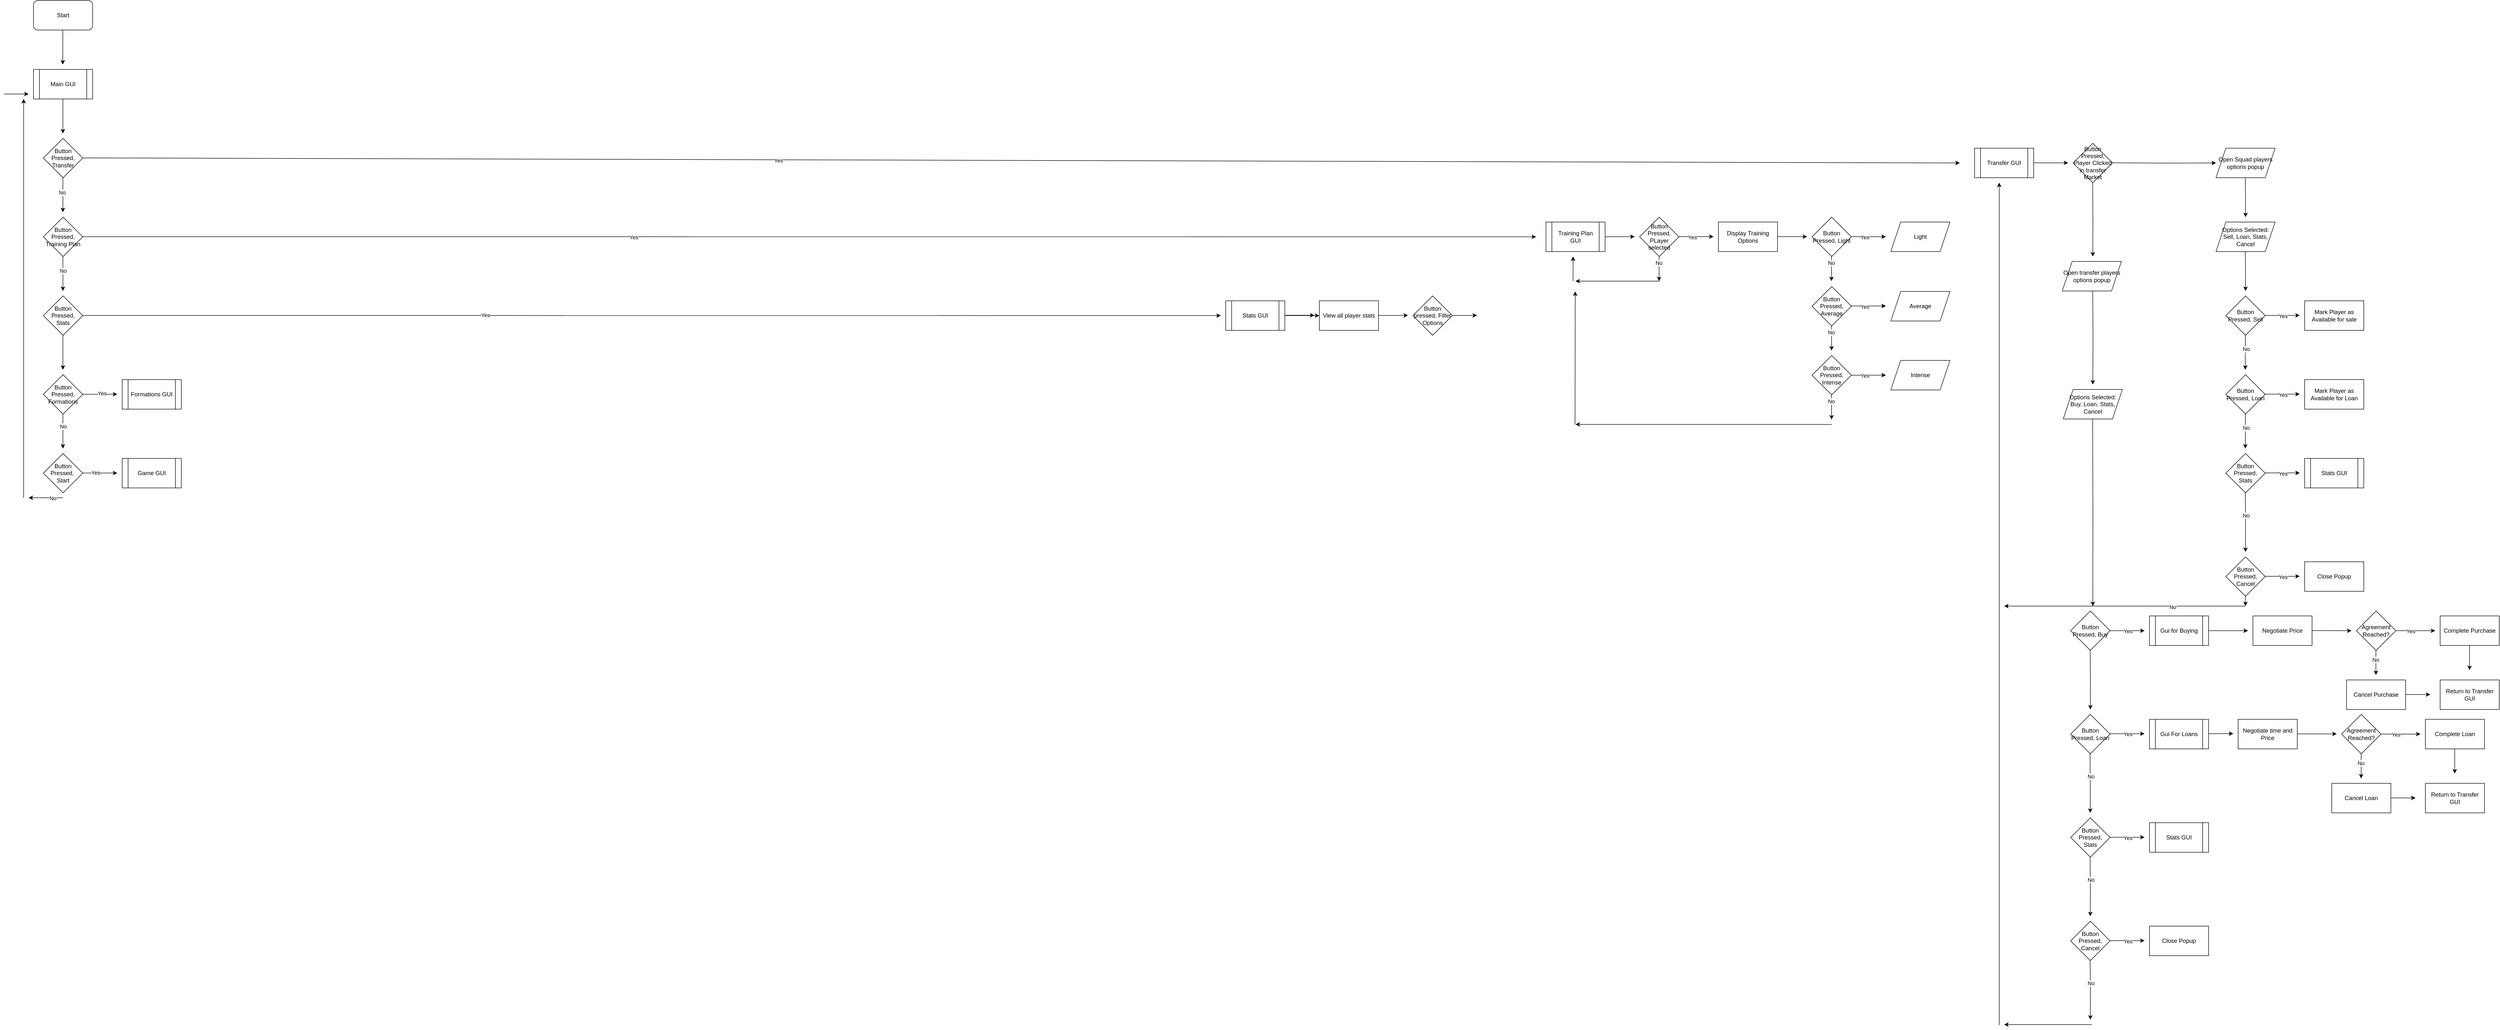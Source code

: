 <mxfile version="24.4.0" type="github">
  <diagram id="C5RBs43oDa-KdzZeNtuy" name="Page-1">
    <mxGraphModel dx="1735" dy="1102" grid="1" gridSize="10" guides="1" tooltips="1" connect="1" arrows="1" fold="1" page="1" pageScale="1" pageWidth="827" pageHeight="1169" math="0" shadow="0">
      <root>
        <object label="" Turn_Based_Strategy_Game="" id="WIyWlLk6GJQsqaUBKTNV-0">
          <mxCell />
        </object>
        <mxCell id="WIyWlLk6GJQsqaUBKTNV-1" parent="WIyWlLk6GJQsqaUBKTNV-0" />
        <mxCell id="M1Zz8qO_mx4tUwOKUklM-0" value="Start" style="rounded=1;whiteSpace=wrap;html=1;" vertex="1" parent="WIyWlLk6GJQsqaUBKTNV-1">
          <mxGeometry x="330" y="80" width="120" height="60" as="geometry" />
        </mxCell>
        <mxCell id="M1Zz8qO_mx4tUwOKUklM-2" value="" style="endArrow=classic;html=1;rounded=0;" edge="1" parent="WIyWlLk6GJQsqaUBKTNV-1">
          <mxGeometry width="50" height="50" relative="1" as="geometry">
            <mxPoint x="389.5" y="140" as="sourcePoint" />
            <mxPoint x="389.5" y="210" as="targetPoint" />
          </mxGeometry>
        </mxCell>
        <mxCell id="M1Zz8qO_mx4tUwOKUklM-3" value="Main GUI" style="shape=process;whiteSpace=wrap;html=1;backgroundOutline=1;" vertex="1" parent="WIyWlLk6GJQsqaUBKTNV-1">
          <mxGeometry x="330" y="220" width="120" height="60" as="geometry" />
        </mxCell>
        <mxCell id="M1Zz8qO_mx4tUwOKUklM-4" value="Button Pressed, Transfer" style="rhombus;whiteSpace=wrap;html=1;" vertex="1" parent="WIyWlLk6GJQsqaUBKTNV-1">
          <mxGeometry x="350" y="360" width="80" height="80" as="geometry" />
        </mxCell>
        <mxCell id="M1Zz8qO_mx4tUwOKUklM-5" value="" style="endArrow=classic;html=1;rounded=0;" edge="1" parent="WIyWlLk6GJQsqaUBKTNV-1">
          <mxGeometry width="50" height="50" relative="1" as="geometry">
            <mxPoint x="389.7" y="280" as="sourcePoint" />
            <mxPoint x="389.7" y="350" as="targetPoint" />
          </mxGeometry>
        </mxCell>
        <mxCell id="M1Zz8qO_mx4tUwOKUklM-6" value="" style="endArrow=classic;html=1;rounded=0;" edge="1" parent="WIyWlLk6GJQsqaUBKTNV-1">
          <mxGeometry width="50" height="50" relative="1" as="geometry">
            <mxPoint x="430" y="399.7" as="sourcePoint" />
            <mxPoint x="4240" y="410" as="targetPoint" />
          </mxGeometry>
        </mxCell>
        <mxCell id="M1Zz8qO_mx4tUwOKUklM-7" value="Yes" style="edgeLabel;html=1;align=center;verticalAlign=middle;resizable=0;points=[];" vertex="1" connectable="0" parent="M1Zz8qO_mx4tUwOKUklM-6">
          <mxGeometry x="-0.259" y="-1" relative="1" as="geometry">
            <mxPoint as="offset" />
          </mxGeometry>
        </mxCell>
        <mxCell id="M1Zz8qO_mx4tUwOKUklM-8" value="Transfer GUI" style="shape=process;whiteSpace=wrap;html=1;backgroundOutline=1;" vertex="1" parent="WIyWlLk6GJQsqaUBKTNV-1">
          <mxGeometry x="4270" y="380" width="120" height="60" as="geometry" />
        </mxCell>
        <mxCell id="M1Zz8qO_mx4tUwOKUklM-9" value="" style="edgeStyle=orthogonalEdgeStyle;rounded=0;orthogonalLoop=1;jettySize=auto;html=1;" edge="1" parent="WIyWlLk6GJQsqaUBKTNV-1">
          <mxGeometry relative="1" as="geometry">
            <mxPoint x="389.7" y="440" as="sourcePoint" />
            <mxPoint x="389.7" y="510" as="targetPoint" />
          </mxGeometry>
        </mxCell>
        <mxCell id="M1Zz8qO_mx4tUwOKUklM-10" value="No" style="edgeLabel;html=1;align=center;verticalAlign=middle;resizable=0;points=[];" vertex="1" connectable="0" parent="M1Zz8qO_mx4tUwOKUklM-9">
          <mxGeometry x="-0.161" y="-2" relative="1" as="geometry">
            <mxPoint as="offset" />
          </mxGeometry>
        </mxCell>
        <mxCell id="M1Zz8qO_mx4tUwOKUklM-11" value="Button Pressed, Training Plan" style="rhombus;whiteSpace=wrap;html=1;" vertex="1" parent="WIyWlLk6GJQsqaUBKTNV-1">
          <mxGeometry x="350" y="520" width="80" height="80" as="geometry" />
        </mxCell>
        <mxCell id="M1Zz8qO_mx4tUwOKUklM-12" value="" style="endArrow=classic;html=1;rounded=0;" edge="1" parent="WIyWlLk6GJQsqaUBKTNV-1">
          <mxGeometry width="50" height="50" relative="1" as="geometry">
            <mxPoint x="430.0" y="559.7" as="sourcePoint" />
            <mxPoint x="3380" y="560" as="targetPoint" />
          </mxGeometry>
        </mxCell>
        <mxCell id="M1Zz8qO_mx4tUwOKUklM-14" value="Yes" style="edgeLabel;html=1;align=center;verticalAlign=middle;resizable=0;points=[];" vertex="1" connectable="0" parent="M1Zz8qO_mx4tUwOKUklM-12">
          <mxGeometry x="-0.242" y="-1" relative="1" as="geometry">
            <mxPoint as="offset" />
          </mxGeometry>
        </mxCell>
        <mxCell id="M1Zz8qO_mx4tUwOKUklM-13" value="Training Plan GUI" style="shape=process;whiteSpace=wrap;html=1;backgroundOutline=1;" vertex="1" parent="WIyWlLk6GJQsqaUBKTNV-1">
          <mxGeometry x="3400" y="530" width="120" height="60" as="geometry" />
        </mxCell>
        <mxCell id="M1Zz8qO_mx4tUwOKUklM-15" value="" style="edgeStyle=orthogonalEdgeStyle;rounded=0;orthogonalLoop=1;jettySize=auto;html=1;" edge="1" parent="WIyWlLk6GJQsqaUBKTNV-1">
          <mxGeometry relative="1" as="geometry">
            <mxPoint x="389.7" y="600" as="sourcePoint" />
            <mxPoint x="389.7" y="670" as="targetPoint" />
          </mxGeometry>
        </mxCell>
        <mxCell id="M1Zz8qO_mx4tUwOKUklM-16" value="No" style="edgeLabel;html=1;align=center;verticalAlign=middle;resizable=0;points=[];" vertex="1" connectable="0" parent="M1Zz8qO_mx4tUwOKUklM-15">
          <mxGeometry x="-0.178" relative="1" as="geometry">
            <mxPoint as="offset" />
          </mxGeometry>
        </mxCell>
        <mxCell id="M1Zz8qO_mx4tUwOKUklM-17" value="Button Pressed, Stats" style="rhombus;whiteSpace=wrap;html=1;" vertex="1" parent="WIyWlLk6GJQsqaUBKTNV-1">
          <mxGeometry x="350" y="680" width="80" height="80" as="geometry" />
        </mxCell>
        <mxCell id="M1Zz8qO_mx4tUwOKUklM-18" value="" style="endArrow=classic;html=1;rounded=0;" edge="1" parent="WIyWlLk6GJQsqaUBKTNV-1">
          <mxGeometry width="50" height="50" relative="1" as="geometry">
            <mxPoint x="430.0" y="719.7" as="sourcePoint" />
            <mxPoint x="2740" y="720" as="targetPoint" />
          </mxGeometry>
        </mxCell>
        <mxCell id="M1Zz8qO_mx4tUwOKUklM-19" value="Yes" style="edgeLabel;html=1;align=center;verticalAlign=middle;resizable=0;points=[];" vertex="1" connectable="0" parent="M1Zz8qO_mx4tUwOKUklM-18">
          <mxGeometry x="-0.293" y="1" relative="1" as="geometry">
            <mxPoint as="offset" />
          </mxGeometry>
        </mxCell>
        <mxCell id="M1Zz8qO_mx4tUwOKUklM-185" value="" style="edgeStyle=orthogonalEdgeStyle;rounded=0;orthogonalLoop=1;jettySize=auto;html=1;" edge="1" parent="WIyWlLk6GJQsqaUBKTNV-1" source="M1Zz8qO_mx4tUwOKUklM-20" target="M1Zz8qO_mx4tUwOKUklM-183">
          <mxGeometry relative="1" as="geometry" />
        </mxCell>
        <mxCell id="M1Zz8qO_mx4tUwOKUklM-20" value="Stats GUI" style="shape=process;whiteSpace=wrap;html=1;backgroundOutline=1;" vertex="1" parent="WIyWlLk6GJQsqaUBKTNV-1">
          <mxGeometry x="2750" y="690" width="120" height="60" as="geometry" />
        </mxCell>
        <mxCell id="M1Zz8qO_mx4tUwOKUklM-21" value="" style="edgeStyle=orthogonalEdgeStyle;rounded=0;orthogonalLoop=1;jettySize=auto;html=1;" edge="1" parent="WIyWlLk6GJQsqaUBKTNV-1">
          <mxGeometry relative="1" as="geometry">
            <mxPoint x="389.7" y="760" as="sourcePoint" />
            <mxPoint x="389.7" y="830" as="targetPoint" />
          </mxGeometry>
        </mxCell>
        <mxCell id="M1Zz8qO_mx4tUwOKUklM-22" value="Button Pressed, Formations" style="rhombus;whiteSpace=wrap;html=1;" vertex="1" parent="WIyWlLk6GJQsqaUBKTNV-1">
          <mxGeometry x="350" y="840" width="80" height="80" as="geometry" />
        </mxCell>
        <mxCell id="M1Zz8qO_mx4tUwOKUklM-23" value="" style="endArrow=classic;html=1;rounded=0;" edge="1" parent="WIyWlLk6GJQsqaUBKTNV-1">
          <mxGeometry width="50" height="50" relative="1" as="geometry">
            <mxPoint x="430.0" y="879.7" as="sourcePoint" />
            <mxPoint x="500.0" y="879.7" as="targetPoint" />
          </mxGeometry>
        </mxCell>
        <mxCell id="M1Zz8qO_mx4tUwOKUklM-24" value="Yes" style="edgeLabel;html=1;align=center;verticalAlign=middle;resizable=0;points=[];" vertex="1" connectable="0" parent="M1Zz8qO_mx4tUwOKUklM-23">
          <mxGeometry x="0.105" y="2" relative="1" as="geometry">
            <mxPoint as="offset" />
          </mxGeometry>
        </mxCell>
        <mxCell id="M1Zz8qO_mx4tUwOKUklM-25" value="Formations GUI" style="shape=process;whiteSpace=wrap;html=1;backgroundOutline=1;" vertex="1" parent="WIyWlLk6GJQsqaUBKTNV-1">
          <mxGeometry x="510" y="850" width="120" height="60" as="geometry" />
        </mxCell>
        <mxCell id="M1Zz8qO_mx4tUwOKUklM-26" value="" style="edgeStyle=orthogonalEdgeStyle;rounded=0;orthogonalLoop=1;jettySize=auto;html=1;" edge="1" parent="WIyWlLk6GJQsqaUBKTNV-1">
          <mxGeometry relative="1" as="geometry">
            <mxPoint x="389.7" y="920" as="sourcePoint" />
            <mxPoint x="389.7" y="990" as="targetPoint" />
          </mxGeometry>
        </mxCell>
        <mxCell id="M1Zz8qO_mx4tUwOKUklM-27" value="No" style="edgeLabel;html=1;align=center;verticalAlign=middle;resizable=0;points=[];" vertex="1" connectable="0" parent="M1Zz8qO_mx4tUwOKUklM-26">
          <mxGeometry x="-0.3" relative="1" as="geometry">
            <mxPoint as="offset" />
          </mxGeometry>
        </mxCell>
        <mxCell id="M1Zz8qO_mx4tUwOKUklM-28" value="Button Pressed,&amp;nbsp;&lt;div&gt;Start&lt;/div&gt;" style="rhombus;whiteSpace=wrap;html=1;" vertex="1" parent="WIyWlLk6GJQsqaUBKTNV-1">
          <mxGeometry x="350" y="1000" width="80" height="80" as="geometry" />
        </mxCell>
        <mxCell id="M1Zz8qO_mx4tUwOKUklM-29" value="" style="endArrow=classic;html=1;rounded=0;" edge="1" parent="WIyWlLk6GJQsqaUBKTNV-1">
          <mxGeometry width="50" height="50" relative="1" as="geometry">
            <mxPoint x="430.0" y="1039.69" as="sourcePoint" />
            <mxPoint x="500.0" y="1039.69" as="targetPoint" />
          </mxGeometry>
        </mxCell>
        <mxCell id="M1Zz8qO_mx4tUwOKUklM-30" value="Yes" style="edgeLabel;html=1;align=center;verticalAlign=middle;resizable=0;points=[];" vertex="1" connectable="0" parent="M1Zz8qO_mx4tUwOKUklM-29">
          <mxGeometry x="-0.261" y="1" relative="1" as="geometry">
            <mxPoint as="offset" />
          </mxGeometry>
        </mxCell>
        <mxCell id="M1Zz8qO_mx4tUwOKUklM-31" value="Game GUI" style="shape=process;whiteSpace=wrap;html=1;backgroundOutline=1;" vertex="1" parent="WIyWlLk6GJQsqaUBKTNV-1">
          <mxGeometry x="510" y="1010" width="120" height="60" as="geometry" />
        </mxCell>
        <mxCell id="M1Zz8qO_mx4tUwOKUklM-33" value="" style="endArrow=classic;html=1;rounded=0;" edge="1" parent="WIyWlLk6GJQsqaUBKTNV-1">
          <mxGeometry width="50" height="50" relative="1" as="geometry">
            <mxPoint x="4390" y="409.69" as="sourcePoint" />
            <mxPoint x="4460" y="409.69" as="targetPoint" />
          </mxGeometry>
        </mxCell>
        <mxCell id="M1Zz8qO_mx4tUwOKUklM-35" value="Button Pressed, Player Clicked in transfer Market" style="rhombus;whiteSpace=wrap;html=1;" vertex="1" parent="WIyWlLk6GJQsqaUBKTNV-1">
          <mxGeometry x="4470" y="370" width="80" height="80" as="geometry" />
        </mxCell>
        <mxCell id="M1Zz8qO_mx4tUwOKUklM-36" value="" style="edgeStyle=orthogonalEdgeStyle;rounded=0;orthogonalLoop=1;jettySize=auto;html=1;" edge="1" parent="WIyWlLk6GJQsqaUBKTNV-1">
          <mxGeometry relative="1" as="geometry">
            <mxPoint x="4509.71" y="450" as="sourcePoint" />
            <mxPoint x="4510" y="600" as="targetPoint" />
          </mxGeometry>
        </mxCell>
        <mxCell id="M1Zz8qO_mx4tUwOKUklM-43" value="Open transfer players options popup" style="shape=parallelogram;perimeter=parallelogramPerimeter;whiteSpace=wrap;html=1;fixedSize=1;" vertex="1" parent="WIyWlLk6GJQsqaUBKTNV-1">
          <mxGeometry x="4448" y="610" width="120" height="60" as="geometry" />
        </mxCell>
        <mxCell id="M1Zz8qO_mx4tUwOKUklM-44" value="" style="edgeStyle=orthogonalEdgeStyle;rounded=0;orthogonalLoop=1;jettySize=auto;html=1;" edge="1" parent="WIyWlLk6GJQsqaUBKTNV-1">
          <mxGeometry relative="1" as="geometry">
            <mxPoint x="4550" y="409.68" as="sourcePoint" />
            <mxPoint x="4760" y="410" as="targetPoint" />
          </mxGeometry>
        </mxCell>
        <mxCell id="M1Zz8qO_mx4tUwOKUklM-49" value="" style="edgeStyle=orthogonalEdgeStyle;rounded=0;orthogonalLoop=1;jettySize=auto;html=1;" edge="1" parent="WIyWlLk6GJQsqaUBKTNV-1">
          <mxGeometry relative="1" as="geometry">
            <mxPoint x="4509.86" y="670" as="sourcePoint" />
            <mxPoint x="4510" y="860" as="targetPoint" />
          </mxGeometry>
        </mxCell>
        <mxCell id="M1Zz8qO_mx4tUwOKUklM-51" value="Options Selected: Buy, Loan, Stats, Cancel" style="shape=parallelogram;perimeter=parallelogramPerimeter;whiteSpace=wrap;html=1;fixedSize=1;" vertex="1" parent="WIyWlLk6GJQsqaUBKTNV-1">
          <mxGeometry x="4450" y="870" width="120" height="60" as="geometry" />
        </mxCell>
        <mxCell id="M1Zz8qO_mx4tUwOKUklM-52" value="Button Pressed, Buy" style="rhombus;whiteSpace=wrap;html=1;" vertex="1" parent="WIyWlLk6GJQsqaUBKTNV-1">
          <mxGeometry x="4465" y="1320" width="80" height="80" as="geometry" />
        </mxCell>
        <mxCell id="M1Zz8qO_mx4tUwOKUklM-53" value="" style="edgeStyle=orthogonalEdgeStyle;rounded=0;orthogonalLoop=1;jettySize=auto;html=1;" edge="1" parent="WIyWlLk6GJQsqaUBKTNV-1">
          <mxGeometry relative="1" as="geometry">
            <mxPoint x="4509.68" y="930" as="sourcePoint" />
            <mxPoint x="4510" y="1310" as="targetPoint" />
          </mxGeometry>
        </mxCell>
        <mxCell id="M1Zz8qO_mx4tUwOKUklM-55" value="" style="endArrow=classic;html=1;rounded=0;" edge="1" parent="WIyWlLk6GJQsqaUBKTNV-1">
          <mxGeometry relative="1" as="geometry">
            <mxPoint x="4545" y="1360" as="sourcePoint" />
            <mxPoint x="4615" y="1360" as="targetPoint" />
          </mxGeometry>
        </mxCell>
        <mxCell id="M1Zz8qO_mx4tUwOKUklM-57" value="Yes" style="edgeLabel;html=1;align=center;verticalAlign=middle;resizable=0;points=[];" vertex="1" connectable="0" parent="M1Zz8qO_mx4tUwOKUklM-55">
          <mxGeometry x="0.033" y="-1" relative="1" as="geometry">
            <mxPoint as="offset" />
          </mxGeometry>
        </mxCell>
        <mxCell id="M1Zz8qO_mx4tUwOKUklM-58" value="Gui for Buying" style="shape=process;whiteSpace=wrap;html=1;backgroundOutline=1;" vertex="1" parent="WIyWlLk6GJQsqaUBKTNV-1">
          <mxGeometry x="4625" y="1330" width="120" height="60" as="geometry" />
        </mxCell>
        <mxCell id="M1Zz8qO_mx4tUwOKUklM-59" value="" style="endArrow=classic;html=1;rounded=0;" edge="1" parent="WIyWlLk6GJQsqaUBKTNV-1">
          <mxGeometry width="50" height="50" relative="1" as="geometry">
            <mxPoint x="4745" y="1360" as="sourcePoint" />
            <mxPoint x="4825" y="1360" as="targetPoint" />
          </mxGeometry>
        </mxCell>
        <mxCell id="M1Zz8qO_mx4tUwOKUklM-62" value="" style="endArrow=classic;html=1;rounded=0;" edge="1" parent="WIyWlLk6GJQsqaUBKTNV-1">
          <mxGeometry width="50" height="50" relative="1" as="geometry">
            <mxPoint x="4945" y="1359.64" as="sourcePoint" />
            <mxPoint x="5035" y="1360" as="targetPoint" />
          </mxGeometry>
        </mxCell>
        <mxCell id="M1Zz8qO_mx4tUwOKUklM-63" value="Agreement Reached?" style="rhombus;whiteSpace=wrap;html=1;" vertex="1" parent="WIyWlLk6GJQsqaUBKTNV-1">
          <mxGeometry x="5045" y="1320" width="80" height="80" as="geometry" />
        </mxCell>
        <mxCell id="M1Zz8qO_mx4tUwOKUklM-65" value="" style="endArrow=classic;html=1;rounded=0;" edge="1" parent="WIyWlLk6GJQsqaUBKTNV-1">
          <mxGeometry width="50" height="50" relative="1" as="geometry">
            <mxPoint x="5125" y="1360" as="sourcePoint" />
            <mxPoint x="5205" y="1360" as="targetPoint" />
          </mxGeometry>
        </mxCell>
        <mxCell id="M1Zz8qO_mx4tUwOKUklM-68" value="Yes" style="edgeLabel;html=1;align=center;verticalAlign=middle;resizable=0;points=[];" vertex="1" connectable="0" parent="M1Zz8qO_mx4tUwOKUklM-65">
          <mxGeometry x="-0.257" y="-1" relative="1" as="geometry">
            <mxPoint as="offset" />
          </mxGeometry>
        </mxCell>
        <mxCell id="M1Zz8qO_mx4tUwOKUklM-69" value="" style="endArrow=classic;html=1;rounded=0;" edge="1" parent="WIyWlLk6GJQsqaUBKTNV-1">
          <mxGeometry width="50" height="50" relative="1" as="geometry">
            <mxPoint x="5084.64" y="1400" as="sourcePoint" />
            <mxPoint x="5084.64" y="1450" as="targetPoint" />
          </mxGeometry>
        </mxCell>
        <mxCell id="M1Zz8qO_mx4tUwOKUklM-70" value="No" style="edgeLabel;html=1;align=center;verticalAlign=middle;resizable=0;points=[];" vertex="1" connectable="0" parent="M1Zz8qO_mx4tUwOKUklM-69">
          <mxGeometry x="-0.234" y="-1" relative="1" as="geometry">
            <mxPoint as="offset" />
          </mxGeometry>
        </mxCell>
        <mxCell id="M1Zz8qO_mx4tUwOKUklM-71" value="Complete Purchase" style="rounded=0;whiteSpace=wrap;html=1;" vertex="1" parent="WIyWlLk6GJQsqaUBKTNV-1">
          <mxGeometry x="5215" y="1330" width="120" height="60" as="geometry" />
        </mxCell>
        <mxCell id="M1Zz8qO_mx4tUwOKUklM-72" value="Cancel Purchase" style="rounded=0;whiteSpace=wrap;html=1;" vertex="1" parent="WIyWlLk6GJQsqaUBKTNV-1">
          <mxGeometry x="5025" y="1460" width="120" height="60" as="geometry" />
        </mxCell>
        <mxCell id="M1Zz8qO_mx4tUwOKUklM-73" value="Return to Transfer GUI" style="rounded=0;whiteSpace=wrap;html=1;" vertex="1" parent="WIyWlLk6GJQsqaUBKTNV-1">
          <mxGeometry x="5215" y="1460" width="120" height="60" as="geometry" />
        </mxCell>
        <mxCell id="M1Zz8qO_mx4tUwOKUklM-74" value="" style="endArrow=classic;html=1;rounded=0;entryX=0.75;entryY=1;entryDx=0;entryDy=0;" edge="1" parent="WIyWlLk6GJQsqaUBKTNV-1">
          <mxGeometry width="50" height="50" relative="1" as="geometry">
            <mxPoint x="5145" y="1489.64" as="sourcePoint" />
            <mxPoint x="5195" y="1489.64" as="targetPoint" />
          </mxGeometry>
        </mxCell>
        <mxCell id="M1Zz8qO_mx4tUwOKUklM-75" value="" style="endArrow=classic;html=1;rounded=0;" edge="1" parent="WIyWlLk6GJQsqaUBKTNV-1">
          <mxGeometry width="50" height="50" relative="1" as="geometry">
            <mxPoint x="5274.64" y="1390" as="sourcePoint" />
            <mxPoint x="5274.64" y="1440" as="targetPoint" />
          </mxGeometry>
        </mxCell>
        <mxCell id="M1Zz8qO_mx4tUwOKUklM-76" value="Button Pressed, Loan" style="rhombus;whiteSpace=wrap;html=1;" vertex="1" parent="WIyWlLk6GJQsqaUBKTNV-1">
          <mxGeometry x="4465" y="1530" width="80" height="80" as="geometry" />
        </mxCell>
        <mxCell id="M1Zz8qO_mx4tUwOKUklM-77" value="" style="edgeStyle=orthogonalEdgeStyle;rounded=0;orthogonalLoop=1;jettySize=auto;html=1;" edge="1" parent="WIyWlLk6GJQsqaUBKTNV-1">
          <mxGeometry relative="1" as="geometry">
            <mxPoint x="4504.6" y="1400" as="sourcePoint" />
            <mxPoint x="4505" y="1520" as="targetPoint" />
          </mxGeometry>
        </mxCell>
        <mxCell id="M1Zz8qO_mx4tUwOKUklM-78" value="" style="endArrow=classic;html=1;rounded=0;" edge="1" parent="WIyWlLk6GJQsqaUBKTNV-1">
          <mxGeometry relative="1" as="geometry">
            <mxPoint x="4545" y="1569.2" as="sourcePoint" />
            <mxPoint x="4615" y="1569.2" as="targetPoint" />
          </mxGeometry>
        </mxCell>
        <mxCell id="M1Zz8qO_mx4tUwOKUklM-79" value="Yes" style="edgeLabel;html=1;align=center;verticalAlign=middle;resizable=0;points=[];" vertex="1" connectable="0" parent="M1Zz8qO_mx4tUwOKUklM-78">
          <mxGeometry x="0.033" y="-1" relative="1" as="geometry">
            <mxPoint as="offset" />
          </mxGeometry>
        </mxCell>
        <mxCell id="M1Zz8qO_mx4tUwOKUklM-80" value="Gui For Loans" style="shape=process;whiteSpace=wrap;html=1;backgroundOutline=1;" vertex="1" parent="WIyWlLk6GJQsqaUBKTNV-1">
          <mxGeometry x="4625" y="1540" width="120" height="60" as="geometry" />
        </mxCell>
        <mxCell id="M1Zz8qO_mx4tUwOKUklM-81" value="Negotiate Price" style="rounded=0;whiteSpace=wrap;html=1;" vertex="1" parent="WIyWlLk6GJQsqaUBKTNV-1">
          <mxGeometry x="4835" y="1330" width="120" height="60" as="geometry" />
        </mxCell>
        <mxCell id="M1Zz8qO_mx4tUwOKUklM-82" value="" style="endArrow=classic;html=1;rounded=0;" edge="1" parent="WIyWlLk6GJQsqaUBKTNV-1">
          <mxGeometry width="50" height="50" relative="1" as="geometry">
            <mxPoint x="4745" y="1569.2" as="sourcePoint" />
            <mxPoint x="4795" y="1569" as="targetPoint" />
          </mxGeometry>
        </mxCell>
        <mxCell id="M1Zz8qO_mx4tUwOKUklM-83" value="Negotiate time and Price" style="rounded=0;whiteSpace=wrap;html=1;" vertex="1" parent="WIyWlLk6GJQsqaUBKTNV-1">
          <mxGeometry x="4805" y="1540" width="120" height="60" as="geometry" />
        </mxCell>
        <mxCell id="M1Zz8qO_mx4tUwOKUklM-84" value="" style="endArrow=classic;html=1;rounded=0;" edge="1" parent="WIyWlLk6GJQsqaUBKTNV-1">
          <mxGeometry width="50" height="50" relative="1" as="geometry">
            <mxPoint x="4925" y="1569.57" as="sourcePoint" />
            <mxPoint x="5005" y="1569.57" as="targetPoint" />
          </mxGeometry>
        </mxCell>
        <mxCell id="M1Zz8qO_mx4tUwOKUklM-85" value="Agreement Reached?" style="rhombus;whiteSpace=wrap;html=1;" vertex="1" parent="WIyWlLk6GJQsqaUBKTNV-1">
          <mxGeometry x="5015" y="1530" width="80" height="80" as="geometry" />
        </mxCell>
        <mxCell id="M1Zz8qO_mx4tUwOKUklM-86" value="" style="endArrow=classic;html=1;rounded=0;" edge="1" parent="WIyWlLk6GJQsqaUBKTNV-1">
          <mxGeometry width="50" height="50" relative="1" as="geometry">
            <mxPoint x="5095" y="1570" as="sourcePoint" />
            <mxPoint x="5175" y="1570" as="targetPoint" />
          </mxGeometry>
        </mxCell>
        <mxCell id="M1Zz8qO_mx4tUwOKUklM-87" value="Yes" style="edgeLabel;html=1;align=center;verticalAlign=middle;resizable=0;points=[];" vertex="1" connectable="0" parent="M1Zz8qO_mx4tUwOKUklM-86">
          <mxGeometry x="-0.257" y="-1" relative="1" as="geometry">
            <mxPoint as="offset" />
          </mxGeometry>
        </mxCell>
        <mxCell id="M1Zz8qO_mx4tUwOKUklM-88" value="" style="endArrow=classic;html=1;rounded=0;" edge="1" parent="WIyWlLk6GJQsqaUBKTNV-1">
          <mxGeometry width="50" height="50" relative="1" as="geometry">
            <mxPoint x="5054.64" y="1610" as="sourcePoint" />
            <mxPoint x="5054.64" y="1660" as="targetPoint" />
          </mxGeometry>
        </mxCell>
        <mxCell id="M1Zz8qO_mx4tUwOKUklM-89" value="No" style="edgeLabel;html=1;align=center;verticalAlign=middle;resizable=0;points=[];" vertex="1" connectable="0" parent="M1Zz8qO_mx4tUwOKUklM-88">
          <mxGeometry x="-0.234" y="-1" relative="1" as="geometry">
            <mxPoint as="offset" />
          </mxGeometry>
        </mxCell>
        <mxCell id="M1Zz8qO_mx4tUwOKUklM-90" value="Complete Loan" style="rounded=0;whiteSpace=wrap;html=1;" vertex="1" parent="WIyWlLk6GJQsqaUBKTNV-1">
          <mxGeometry x="5185" y="1540" width="120" height="60" as="geometry" />
        </mxCell>
        <mxCell id="M1Zz8qO_mx4tUwOKUklM-91" value="Cancel Loan" style="rounded=0;whiteSpace=wrap;html=1;" vertex="1" parent="WIyWlLk6GJQsqaUBKTNV-1">
          <mxGeometry x="4995" y="1670" width="120" height="60" as="geometry" />
        </mxCell>
        <mxCell id="M1Zz8qO_mx4tUwOKUklM-92" value="Return to Transfer GUI" style="rounded=0;whiteSpace=wrap;html=1;" vertex="1" parent="WIyWlLk6GJQsqaUBKTNV-1">
          <mxGeometry x="5185" y="1670" width="120" height="60" as="geometry" />
        </mxCell>
        <mxCell id="M1Zz8qO_mx4tUwOKUklM-93" value="" style="endArrow=classic;html=1;rounded=0;entryX=0.75;entryY=1;entryDx=0;entryDy=0;" edge="1" parent="WIyWlLk6GJQsqaUBKTNV-1">
          <mxGeometry width="50" height="50" relative="1" as="geometry">
            <mxPoint x="5115" y="1699.64" as="sourcePoint" />
            <mxPoint x="5165" y="1699.64" as="targetPoint" />
          </mxGeometry>
        </mxCell>
        <mxCell id="M1Zz8qO_mx4tUwOKUklM-94" value="" style="endArrow=classic;html=1;rounded=0;" edge="1" parent="WIyWlLk6GJQsqaUBKTNV-1">
          <mxGeometry width="50" height="50" relative="1" as="geometry">
            <mxPoint x="5244.64" y="1600" as="sourcePoint" />
            <mxPoint x="5244.64" y="1650" as="targetPoint" />
          </mxGeometry>
        </mxCell>
        <mxCell id="M1Zz8qO_mx4tUwOKUklM-95" value="" style="edgeStyle=orthogonalEdgeStyle;rounded=0;orthogonalLoop=1;jettySize=auto;html=1;" edge="1" parent="WIyWlLk6GJQsqaUBKTNV-1">
          <mxGeometry relative="1" as="geometry">
            <mxPoint x="4504.33" y="1610" as="sourcePoint" />
            <mxPoint x="4504.73" y="1730" as="targetPoint" />
          </mxGeometry>
        </mxCell>
        <mxCell id="M1Zz8qO_mx4tUwOKUklM-97" value="No" style="edgeLabel;html=1;align=center;verticalAlign=middle;resizable=0;points=[];" vertex="1" connectable="0" parent="M1Zz8qO_mx4tUwOKUklM-95">
          <mxGeometry x="-0.256" y="1" relative="1" as="geometry">
            <mxPoint y="1" as="offset" />
          </mxGeometry>
        </mxCell>
        <mxCell id="M1Zz8qO_mx4tUwOKUklM-96" value="Button Pressed, Stats" style="rhombus;whiteSpace=wrap;html=1;" vertex="1" parent="WIyWlLk6GJQsqaUBKTNV-1">
          <mxGeometry x="4465" y="1740" width="80" height="80" as="geometry" />
        </mxCell>
        <mxCell id="M1Zz8qO_mx4tUwOKUklM-98" value="" style="endArrow=classic;html=1;rounded=0;" edge="1" parent="WIyWlLk6GJQsqaUBKTNV-1">
          <mxGeometry width="50" height="50" relative="1" as="geometry">
            <mxPoint x="390" y="1090" as="sourcePoint" />
            <mxPoint x="320" y="1090" as="targetPoint" />
          </mxGeometry>
        </mxCell>
        <mxCell id="M1Zz8qO_mx4tUwOKUklM-99" value="No" style="edgeLabel;html=1;align=center;verticalAlign=middle;resizable=0;points=[];" vertex="1" connectable="0" parent="M1Zz8qO_mx4tUwOKUklM-98">
          <mxGeometry x="-0.404" y="1" relative="1" as="geometry">
            <mxPoint as="offset" />
          </mxGeometry>
        </mxCell>
        <mxCell id="M1Zz8qO_mx4tUwOKUklM-100" value="" style="endArrow=classic;html=1;rounded=0;" edge="1" parent="WIyWlLk6GJQsqaUBKTNV-1">
          <mxGeometry width="50" height="50" relative="1" as="geometry">
            <mxPoint x="310" y="1090" as="sourcePoint" />
            <mxPoint x="310" y="280" as="targetPoint" />
          </mxGeometry>
        </mxCell>
        <mxCell id="M1Zz8qO_mx4tUwOKUklM-101" value="" style="endArrow=classic;html=1;rounded=0;" edge="1" parent="WIyWlLk6GJQsqaUBKTNV-1">
          <mxGeometry width="50" height="50" relative="1" as="geometry">
            <mxPoint x="270" y="270" as="sourcePoint" />
            <mxPoint x="320" y="270" as="targetPoint" />
          </mxGeometry>
        </mxCell>
        <mxCell id="M1Zz8qO_mx4tUwOKUklM-102" value="" style="endArrow=classic;html=1;rounded=0;" edge="1" parent="WIyWlLk6GJQsqaUBKTNV-1">
          <mxGeometry relative="1" as="geometry">
            <mxPoint x="4545" y="1779.55" as="sourcePoint" />
            <mxPoint x="4615" y="1779.55" as="targetPoint" />
          </mxGeometry>
        </mxCell>
        <mxCell id="M1Zz8qO_mx4tUwOKUklM-103" value="Yes" style="edgeLabel;html=1;align=center;verticalAlign=middle;resizable=0;points=[];" vertex="1" connectable="0" parent="M1Zz8qO_mx4tUwOKUklM-102">
          <mxGeometry x="0.033" y="-1" relative="1" as="geometry">
            <mxPoint as="offset" />
          </mxGeometry>
        </mxCell>
        <mxCell id="M1Zz8qO_mx4tUwOKUklM-105" value="Stats GUI" style="shape=process;whiteSpace=wrap;html=1;backgroundOutline=1;" vertex="1" parent="WIyWlLk6GJQsqaUBKTNV-1">
          <mxGeometry x="4625" y="1750" width="120" height="60" as="geometry" />
        </mxCell>
        <mxCell id="M1Zz8qO_mx4tUwOKUklM-106" value="" style="edgeStyle=orthogonalEdgeStyle;rounded=0;orthogonalLoop=1;jettySize=auto;html=1;" edge="1" parent="WIyWlLk6GJQsqaUBKTNV-1">
          <mxGeometry relative="1" as="geometry">
            <mxPoint x="4504.5" y="1820" as="sourcePoint" />
            <mxPoint x="4504.9" y="1940" as="targetPoint" />
          </mxGeometry>
        </mxCell>
        <mxCell id="M1Zz8qO_mx4tUwOKUklM-107" value="No" style="edgeLabel;html=1;align=center;verticalAlign=middle;resizable=0;points=[];" vertex="1" connectable="0" parent="M1Zz8qO_mx4tUwOKUklM-106">
          <mxGeometry x="-0.256" y="1" relative="1" as="geometry">
            <mxPoint y="1" as="offset" />
          </mxGeometry>
        </mxCell>
        <mxCell id="M1Zz8qO_mx4tUwOKUklM-108" value="Button Pressed,&lt;div&gt;Cancel&lt;/div&gt;" style="rhombus;whiteSpace=wrap;html=1;" vertex="1" parent="WIyWlLk6GJQsqaUBKTNV-1">
          <mxGeometry x="4465" y="1950" width="80" height="80" as="geometry" />
        </mxCell>
        <mxCell id="M1Zz8qO_mx4tUwOKUklM-109" value="" style="endArrow=classic;html=1;rounded=0;" edge="1" parent="WIyWlLk6GJQsqaUBKTNV-1">
          <mxGeometry relative="1" as="geometry">
            <mxPoint x="4545" y="1989.5" as="sourcePoint" />
            <mxPoint x="4615" y="1989.5" as="targetPoint" />
          </mxGeometry>
        </mxCell>
        <mxCell id="M1Zz8qO_mx4tUwOKUklM-110" value="Yes" style="edgeLabel;html=1;align=center;verticalAlign=middle;resizable=0;points=[];" vertex="1" connectable="0" parent="M1Zz8qO_mx4tUwOKUklM-109">
          <mxGeometry x="0.033" y="-1" relative="1" as="geometry">
            <mxPoint as="offset" />
          </mxGeometry>
        </mxCell>
        <mxCell id="M1Zz8qO_mx4tUwOKUklM-111" value="Close Popup" style="rounded=0;whiteSpace=wrap;html=1;" vertex="1" parent="WIyWlLk6GJQsqaUBKTNV-1">
          <mxGeometry x="4625" y="1960" width="120" height="60" as="geometry" />
        </mxCell>
        <mxCell id="M1Zz8qO_mx4tUwOKUklM-116" value="Open Squad players options popup" style="shape=parallelogram;perimeter=parallelogramPerimeter;whiteSpace=wrap;html=1;fixedSize=1;" vertex="1" parent="WIyWlLk6GJQsqaUBKTNV-1">
          <mxGeometry x="4760" y="380" width="120" height="60" as="geometry" />
        </mxCell>
        <mxCell id="M1Zz8qO_mx4tUwOKUklM-117" value="" style="edgeStyle=orthogonalEdgeStyle;rounded=0;orthogonalLoop=1;jettySize=auto;html=1;" edge="1" parent="WIyWlLk6GJQsqaUBKTNV-1">
          <mxGeometry relative="1" as="geometry">
            <mxPoint x="4819.5" y="440" as="sourcePoint" />
            <mxPoint x="4820" y="520" as="targetPoint" />
          </mxGeometry>
        </mxCell>
        <mxCell id="M1Zz8qO_mx4tUwOKUklM-119" value="" style="edgeStyle=orthogonalEdgeStyle;rounded=0;orthogonalLoop=1;jettySize=auto;html=1;" edge="1" parent="WIyWlLk6GJQsqaUBKTNV-1">
          <mxGeometry relative="1" as="geometry">
            <mxPoint x="4819.5" y="590" as="sourcePoint" />
            <mxPoint x="4820" y="670" as="targetPoint" />
          </mxGeometry>
        </mxCell>
        <mxCell id="M1Zz8qO_mx4tUwOKUklM-120" value="Options Selected: Sell, Loan, Stats, Cancel" style="shape=parallelogram;perimeter=parallelogramPerimeter;whiteSpace=wrap;html=1;fixedSize=1;" vertex="1" parent="WIyWlLk6GJQsqaUBKTNV-1">
          <mxGeometry x="4760" y="530" width="120" height="60" as="geometry" />
        </mxCell>
        <mxCell id="M1Zz8qO_mx4tUwOKUklM-121" value="Button Pressed, Sell" style="rhombus;whiteSpace=wrap;html=1;" vertex="1" parent="WIyWlLk6GJQsqaUBKTNV-1">
          <mxGeometry x="4780" y="680" width="80" height="80" as="geometry" />
        </mxCell>
        <mxCell id="M1Zz8qO_mx4tUwOKUklM-122" value="" style="endArrow=classic;html=1;rounded=0;" edge="1" parent="WIyWlLk6GJQsqaUBKTNV-1">
          <mxGeometry relative="1" as="geometry">
            <mxPoint x="4860" y="719.57" as="sourcePoint" />
            <mxPoint x="4930" y="719.57" as="targetPoint" />
          </mxGeometry>
        </mxCell>
        <mxCell id="M1Zz8qO_mx4tUwOKUklM-123" value="Yes" style="edgeLabel;html=1;align=center;verticalAlign=middle;resizable=0;points=[];" vertex="1" connectable="0" parent="M1Zz8qO_mx4tUwOKUklM-122">
          <mxGeometry x="0.033" y="-1" relative="1" as="geometry">
            <mxPoint as="offset" />
          </mxGeometry>
        </mxCell>
        <mxCell id="M1Zz8qO_mx4tUwOKUklM-125" value="Mark Player as Available for sale" style="rounded=0;whiteSpace=wrap;html=1;" vertex="1" parent="WIyWlLk6GJQsqaUBKTNV-1">
          <mxGeometry x="4940" y="690" width="120" height="60" as="geometry" />
        </mxCell>
        <mxCell id="M1Zz8qO_mx4tUwOKUklM-126" value="" style="endArrow=classic;html=1;rounded=0;" edge="1" parent="WIyWlLk6GJQsqaUBKTNV-1">
          <mxGeometry width="50" height="50" relative="1" as="geometry">
            <mxPoint x="4819.52" y="760" as="sourcePoint" />
            <mxPoint x="4819.52" y="830" as="targetPoint" />
          </mxGeometry>
        </mxCell>
        <mxCell id="M1Zz8qO_mx4tUwOKUklM-127" value="No" style="edgeLabel;html=1;align=center;verticalAlign=middle;resizable=0;points=[];" vertex="1" connectable="0" parent="M1Zz8qO_mx4tUwOKUklM-126">
          <mxGeometry x="-0.22" y="1" relative="1" as="geometry">
            <mxPoint as="offset" />
          </mxGeometry>
        </mxCell>
        <mxCell id="M1Zz8qO_mx4tUwOKUklM-128" value="Button Pressed, Loan" style="rhombus;whiteSpace=wrap;html=1;" vertex="1" parent="WIyWlLk6GJQsqaUBKTNV-1">
          <mxGeometry x="4780" y="840" width="80" height="80" as="geometry" />
        </mxCell>
        <mxCell id="M1Zz8qO_mx4tUwOKUklM-129" value="" style="endArrow=classic;html=1;rounded=0;" edge="1" parent="WIyWlLk6GJQsqaUBKTNV-1">
          <mxGeometry relative="1" as="geometry">
            <mxPoint x="4860" y="879.52" as="sourcePoint" />
            <mxPoint x="4930" y="879.52" as="targetPoint" />
          </mxGeometry>
        </mxCell>
        <mxCell id="M1Zz8qO_mx4tUwOKUklM-130" value="Yes" style="edgeLabel;html=1;align=center;verticalAlign=middle;resizable=0;points=[];" vertex="1" connectable="0" parent="M1Zz8qO_mx4tUwOKUklM-129">
          <mxGeometry x="0.033" y="-1" relative="1" as="geometry">
            <mxPoint as="offset" />
          </mxGeometry>
        </mxCell>
        <mxCell id="M1Zz8qO_mx4tUwOKUklM-131" value="Mark Player as Available for Loan" style="rounded=0;whiteSpace=wrap;html=1;" vertex="1" parent="WIyWlLk6GJQsqaUBKTNV-1">
          <mxGeometry x="4940" y="850" width="120" height="60" as="geometry" />
        </mxCell>
        <mxCell id="M1Zz8qO_mx4tUwOKUklM-132" value="" style="endArrow=classic;html=1;rounded=0;" edge="1" parent="WIyWlLk6GJQsqaUBKTNV-1">
          <mxGeometry width="50" height="50" relative="1" as="geometry">
            <mxPoint x="4819.52" y="920" as="sourcePoint" />
            <mxPoint x="4819.52" y="990" as="targetPoint" />
          </mxGeometry>
        </mxCell>
        <mxCell id="M1Zz8qO_mx4tUwOKUklM-133" value="No" style="edgeLabel;html=1;align=center;verticalAlign=middle;resizable=0;points=[];" vertex="1" connectable="0" parent="M1Zz8qO_mx4tUwOKUklM-132">
          <mxGeometry x="-0.22" y="1" relative="1" as="geometry">
            <mxPoint as="offset" />
          </mxGeometry>
        </mxCell>
        <mxCell id="M1Zz8qO_mx4tUwOKUklM-134" value="Button Pressed, Stats" style="rhombus;whiteSpace=wrap;html=1;" vertex="1" parent="WIyWlLk6GJQsqaUBKTNV-1">
          <mxGeometry x="4780" y="1000" width="80" height="80" as="geometry" />
        </mxCell>
        <mxCell id="M1Zz8qO_mx4tUwOKUklM-135" value="" style="endArrow=classic;html=1;rounded=0;" edge="1" parent="WIyWlLk6GJQsqaUBKTNV-1">
          <mxGeometry relative="1" as="geometry">
            <mxPoint x="4860" y="1039.55" as="sourcePoint" />
            <mxPoint x="4930" y="1039.55" as="targetPoint" />
          </mxGeometry>
        </mxCell>
        <mxCell id="M1Zz8qO_mx4tUwOKUklM-136" value="Yes" style="edgeLabel;html=1;align=center;verticalAlign=middle;resizable=0;points=[];" vertex="1" connectable="0" parent="M1Zz8qO_mx4tUwOKUklM-135">
          <mxGeometry x="0.033" y="-1" relative="1" as="geometry">
            <mxPoint as="offset" />
          </mxGeometry>
        </mxCell>
        <mxCell id="M1Zz8qO_mx4tUwOKUklM-137" value="Stats GUI" style="shape=process;whiteSpace=wrap;html=1;backgroundOutline=1;" vertex="1" parent="WIyWlLk6GJQsqaUBKTNV-1">
          <mxGeometry x="4940" y="1010" width="120" height="60" as="geometry" />
        </mxCell>
        <mxCell id="M1Zz8qO_mx4tUwOKUklM-138" value="" style="edgeStyle=orthogonalEdgeStyle;rounded=0;orthogonalLoop=1;jettySize=auto;html=1;" edge="1" parent="WIyWlLk6GJQsqaUBKTNV-1">
          <mxGeometry relative="1" as="geometry">
            <mxPoint x="4819.5" y="1080" as="sourcePoint" />
            <mxPoint x="4819.9" y="1200" as="targetPoint" />
          </mxGeometry>
        </mxCell>
        <mxCell id="M1Zz8qO_mx4tUwOKUklM-139" value="No" style="edgeLabel;html=1;align=center;verticalAlign=middle;resizable=0;points=[];" vertex="1" connectable="0" parent="M1Zz8qO_mx4tUwOKUklM-138">
          <mxGeometry x="-0.256" y="1" relative="1" as="geometry">
            <mxPoint y="1" as="offset" />
          </mxGeometry>
        </mxCell>
        <mxCell id="M1Zz8qO_mx4tUwOKUklM-140" value="Button Pressed,&lt;div&gt;Cancel&lt;/div&gt;" style="rhombus;whiteSpace=wrap;html=1;" vertex="1" parent="WIyWlLk6GJQsqaUBKTNV-1">
          <mxGeometry x="4780" y="1210" width="80" height="80" as="geometry" />
        </mxCell>
        <mxCell id="M1Zz8qO_mx4tUwOKUklM-141" value="" style="endArrow=classic;html=1;rounded=0;" edge="1" parent="WIyWlLk6GJQsqaUBKTNV-1">
          <mxGeometry relative="1" as="geometry">
            <mxPoint x="4860" y="1249.5" as="sourcePoint" />
            <mxPoint x="4930" y="1249.5" as="targetPoint" />
          </mxGeometry>
        </mxCell>
        <mxCell id="M1Zz8qO_mx4tUwOKUklM-142" value="Yes" style="edgeLabel;html=1;align=center;verticalAlign=middle;resizable=0;points=[];" vertex="1" connectable="0" parent="M1Zz8qO_mx4tUwOKUklM-141">
          <mxGeometry x="0.033" y="-1" relative="1" as="geometry">
            <mxPoint as="offset" />
          </mxGeometry>
        </mxCell>
        <mxCell id="M1Zz8qO_mx4tUwOKUklM-143" value="Close Popup" style="rounded=0;whiteSpace=wrap;html=1;" vertex="1" parent="WIyWlLk6GJQsqaUBKTNV-1">
          <mxGeometry x="4940" y="1220" width="120" height="60" as="geometry" />
        </mxCell>
        <mxCell id="M1Zz8qO_mx4tUwOKUklM-144" value="" style="endArrow=classic;html=1;rounded=0;" edge="1" parent="WIyWlLk6GJQsqaUBKTNV-1">
          <mxGeometry width="50" height="50" relative="1" as="geometry">
            <mxPoint x="3520" y="559.76" as="sourcePoint" />
            <mxPoint x="3580" y="559.76" as="targetPoint" />
          </mxGeometry>
        </mxCell>
        <mxCell id="M1Zz8qO_mx4tUwOKUklM-145" value="Button Pressed, PLayer selected" style="rhombus;whiteSpace=wrap;html=1;" vertex="1" parent="WIyWlLk6GJQsqaUBKTNV-1">
          <mxGeometry x="3590" y="520" width="80" height="80" as="geometry" />
        </mxCell>
        <mxCell id="M1Zz8qO_mx4tUwOKUklM-146" value="" style="endArrow=classic;html=1;rounded=0;" edge="1" parent="WIyWlLk6GJQsqaUBKTNV-1">
          <mxGeometry width="50" height="50" relative="1" as="geometry">
            <mxPoint x="3629.62" y="600" as="sourcePoint" />
            <mxPoint x="3629.62" y="650" as="targetPoint" />
          </mxGeometry>
        </mxCell>
        <mxCell id="M1Zz8qO_mx4tUwOKUklM-147" value="No" style="edgeLabel;html=1;align=center;verticalAlign=middle;resizable=0;points=[];" vertex="1" connectable="0" parent="M1Zz8qO_mx4tUwOKUklM-146">
          <mxGeometry x="-0.501" y="-1" relative="1" as="geometry">
            <mxPoint as="offset" />
          </mxGeometry>
        </mxCell>
        <mxCell id="M1Zz8qO_mx4tUwOKUklM-148" value="" style="endArrow=classic;html=1;rounded=0;" edge="1" parent="WIyWlLk6GJQsqaUBKTNV-1">
          <mxGeometry width="50" height="50" relative="1" as="geometry">
            <mxPoint x="3630" y="650" as="sourcePoint" />
            <mxPoint x="3460" y="650" as="targetPoint" />
          </mxGeometry>
        </mxCell>
        <mxCell id="M1Zz8qO_mx4tUwOKUklM-149" value="" style="endArrow=classic;html=1;rounded=0;" edge="1" parent="WIyWlLk6GJQsqaUBKTNV-1">
          <mxGeometry width="50" height="50" relative="1" as="geometry">
            <mxPoint x="3455" y="650" as="sourcePoint" />
            <mxPoint x="3455" y="600" as="targetPoint" />
          </mxGeometry>
        </mxCell>
        <mxCell id="M1Zz8qO_mx4tUwOKUklM-150" value="" style="endArrow=classic;html=1;rounded=0;" edge="1" parent="WIyWlLk6GJQsqaUBKTNV-1">
          <mxGeometry width="50" height="50" relative="1" as="geometry">
            <mxPoint x="3670" y="559.63" as="sourcePoint" />
            <mxPoint x="3740" y="559.63" as="targetPoint" />
          </mxGeometry>
        </mxCell>
        <mxCell id="M1Zz8qO_mx4tUwOKUklM-151" value="Yes" style="edgeLabel;html=1;align=center;verticalAlign=middle;resizable=0;points=[];" vertex="1" connectable="0" parent="M1Zz8qO_mx4tUwOKUklM-150">
          <mxGeometry x="-0.242" y="-1" relative="1" as="geometry">
            <mxPoint as="offset" />
          </mxGeometry>
        </mxCell>
        <mxCell id="M1Zz8qO_mx4tUwOKUklM-152" value="Display Training Options" style="rounded=0;whiteSpace=wrap;html=1;" vertex="1" parent="WIyWlLk6GJQsqaUBKTNV-1">
          <mxGeometry x="3750" y="530" width="120" height="60" as="geometry" />
        </mxCell>
        <mxCell id="M1Zz8qO_mx4tUwOKUklM-153" value="" style="endArrow=classic;html=1;rounded=0;" edge="1" parent="WIyWlLk6GJQsqaUBKTNV-1">
          <mxGeometry width="50" height="50" relative="1" as="geometry">
            <mxPoint x="3870" y="559.58" as="sourcePoint" />
            <mxPoint x="3930" y="559.58" as="targetPoint" />
          </mxGeometry>
        </mxCell>
        <mxCell id="M1Zz8qO_mx4tUwOKUklM-154" value="Button Pressed, Light" style="rhombus;whiteSpace=wrap;html=1;" vertex="1" parent="WIyWlLk6GJQsqaUBKTNV-1">
          <mxGeometry x="3940" y="520" width="80" height="80" as="geometry" />
        </mxCell>
        <mxCell id="M1Zz8qO_mx4tUwOKUklM-155" value="" style="endArrow=classic;html=1;rounded=0;" edge="1" parent="WIyWlLk6GJQsqaUBKTNV-1">
          <mxGeometry width="50" height="50" relative="1" as="geometry">
            <mxPoint x="4020" y="559.71" as="sourcePoint" />
            <mxPoint x="4090" y="559.71" as="targetPoint" />
          </mxGeometry>
        </mxCell>
        <mxCell id="M1Zz8qO_mx4tUwOKUklM-156" value="Yes" style="edgeLabel;html=1;align=center;verticalAlign=middle;resizable=0;points=[];" vertex="1" connectable="0" parent="M1Zz8qO_mx4tUwOKUklM-155">
          <mxGeometry x="-0.242" y="-1" relative="1" as="geometry">
            <mxPoint as="offset" />
          </mxGeometry>
        </mxCell>
        <mxCell id="M1Zz8qO_mx4tUwOKUklM-157" value="Light" style="shape=parallelogram;perimeter=parallelogramPerimeter;whiteSpace=wrap;html=1;fixedSize=1;" vertex="1" parent="WIyWlLk6GJQsqaUBKTNV-1">
          <mxGeometry x="4100" y="530" width="120" height="60" as="geometry" />
        </mxCell>
        <mxCell id="M1Zz8qO_mx4tUwOKUklM-158" value="" style="endArrow=classic;html=1;rounded=0;" edge="1" parent="WIyWlLk6GJQsqaUBKTNV-1">
          <mxGeometry width="50" height="50" relative="1" as="geometry">
            <mxPoint x="3979.55" y="600" as="sourcePoint" />
            <mxPoint x="3979.55" y="650" as="targetPoint" />
          </mxGeometry>
        </mxCell>
        <mxCell id="M1Zz8qO_mx4tUwOKUklM-159" value="No" style="edgeLabel;html=1;align=center;verticalAlign=middle;resizable=0;points=[];" vertex="1" connectable="0" parent="M1Zz8qO_mx4tUwOKUklM-158">
          <mxGeometry x="-0.501" y="-1" relative="1" as="geometry">
            <mxPoint as="offset" />
          </mxGeometry>
        </mxCell>
        <mxCell id="M1Zz8qO_mx4tUwOKUklM-160" value="Button Pressed, Average" style="rhombus;whiteSpace=wrap;html=1;" vertex="1" parent="WIyWlLk6GJQsqaUBKTNV-1">
          <mxGeometry x="3940" y="661" width="80" height="80" as="geometry" />
        </mxCell>
        <mxCell id="M1Zz8qO_mx4tUwOKUklM-161" value="" style="endArrow=classic;html=1;rounded=0;" edge="1" parent="WIyWlLk6GJQsqaUBKTNV-1">
          <mxGeometry width="50" height="50" relative="1" as="geometry">
            <mxPoint x="4020" y="700.55" as="sourcePoint" />
            <mxPoint x="4090" y="700.55" as="targetPoint" />
          </mxGeometry>
        </mxCell>
        <mxCell id="M1Zz8qO_mx4tUwOKUklM-162" value="Yes" style="edgeLabel;html=1;align=center;verticalAlign=middle;resizable=0;points=[];" vertex="1" connectable="0" parent="M1Zz8qO_mx4tUwOKUklM-161">
          <mxGeometry x="-0.242" y="-1" relative="1" as="geometry">
            <mxPoint as="offset" />
          </mxGeometry>
        </mxCell>
        <mxCell id="M1Zz8qO_mx4tUwOKUklM-163" value="Average" style="shape=parallelogram;perimeter=parallelogramPerimeter;whiteSpace=wrap;html=1;fixedSize=1;" vertex="1" parent="WIyWlLk6GJQsqaUBKTNV-1">
          <mxGeometry x="4100" y="671" width="120" height="60" as="geometry" />
        </mxCell>
        <mxCell id="M1Zz8qO_mx4tUwOKUklM-164" value="Button Pressed, Intense" style="rhombus;whiteSpace=wrap;html=1;" vertex="1" parent="WIyWlLk6GJQsqaUBKTNV-1">
          <mxGeometry x="3940" y="801" width="80" height="80" as="geometry" />
        </mxCell>
        <mxCell id="M1Zz8qO_mx4tUwOKUklM-167" value="" style="endArrow=classic;html=1;rounded=0;" edge="1" parent="WIyWlLk6GJQsqaUBKTNV-1">
          <mxGeometry width="50" height="50" relative="1" as="geometry">
            <mxPoint x="3979.7" y="741" as="sourcePoint" />
            <mxPoint x="3979.7" y="791" as="targetPoint" />
          </mxGeometry>
        </mxCell>
        <mxCell id="M1Zz8qO_mx4tUwOKUklM-168" value="No" style="edgeLabel;html=1;align=center;verticalAlign=middle;resizable=0;points=[];" vertex="1" connectable="0" parent="M1Zz8qO_mx4tUwOKUklM-167">
          <mxGeometry x="-0.501" y="-1" relative="1" as="geometry">
            <mxPoint as="offset" />
          </mxGeometry>
        </mxCell>
        <mxCell id="M1Zz8qO_mx4tUwOKUklM-169" value="" style="endArrow=classic;html=1;rounded=0;" edge="1" parent="WIyWlLk6GJQsqaUBKTNV-1">
          <mxGeometry width="50" height="50" relative="1" as="geometry">
            <mxPoint x="4020" y="841" as="sourcePoint" />
            <mxPoint x="4090" y="841" as="targetPoint" />
          </mxGeometry>
        </mxCell>
        <mxCell id="M1Zz8qO_mx4tUwOKUklM-170" value="Yes" style="edgeLabel;html=1;align=center;verticalAlign=middle;resizable=0;points=[];" vertex="1" connectable="0" parent="M1Zz8qO_mx4tUwOKUklM-169">
          <mxGeometry x="-0.242" y="-1" relative="1" as="geometry">
            <mxPoint as="offset" />
          </mxGeometry>
        </mxCell>
        <mxCell id="M1Zz8qO_mx4tUwOKUklM-171" value="Intense" style="shape=parallelogram;perimeter=parallelogramPerimeter;whiteSpace=wrap;html=1;fixedSize=1;" vertex="1" parent="WIyWlLk6GJQsqaUBKTNV-1">
          <mxGeometry x="4100" y="811" width="120" height="60" as="geometry" />
        </mxCell>
        <mxCell id="M1Zz8qO_mx4tUwOKUklM-172" value="" style="endArrow=classic;html=1;rounded=0;" edge="1" parent="WIyWlLk6GJQsqaUBKTNV-1">
          <mxGeometry width="50" height="50" relative="1" as="geometry">
            <mxPoint x="3979.66" y="881" as="sourcePoint" />
            <mxPoint x="3979.66" y="931" as="targetPoint" />
          </mxGeometry>
        </mxCell>
        <mxCell id="M1Zz8qO_mx4tUwOKUklM-173" value="No" style="edgeLabel;html=1;align=center;verticalAlign=middle;resizable=0;points=[];" vertex="1" connectable="0" parent="M1Zz8qO_mx4tUwOKUklM-172">
          <mxGeometry x="-0.501" y="-1" relative="1" as="geometry">
            <mxPoint as="offset" />
          </mxGeometry>
        </mxCell>
        <mxCell id="M1Zz8qO_mx4tUwOKUklM-174" value="" style="endArrow=classic;html=1;rounded=0;" edge="1" parent="WIyWlLk6GJQsqaUBKTNV-1">
          <mxGeometry width="50" height="50" relative="1" as="geometry">
            <mxPoint x="3980" y="941" as="sourcePoint" />
            <mxPoint x="3460" y="941" as="targetPoint" />
          </mxGeometry>
        </mxCell>
        <mxCell id="M1Zz8qO_mx4tUwOKUklM-175" value="" style="endArrow=classic;html=1;rounded=0;" edge="1" parent="WIyWlLk6GJQsqaUBKTNV-1">
          <mxGeometry width="50" height="50" relative="1" as="geometry">
            <mxPoint x="3459" y="941" as="sourcePoint" />
            <mxPoint x="3459.38" y="671" as="targetPoint" />
          </mxGeometry>
        </mxCell>
        <mxCell id="M1Zz8qO_mx4tUwOKUklM-176" value="" style="edgeStyle=orthogonalEdgeStyle;rounded=0;orthogonalLoop=1;jettySize=auto;html=1;" edge="1" parent="WIyWlLk6GJQsqaUBKTNV-1">
          <mxGeometry relative="1" as="geometry">
            <mxPoint x="4504.55" y="2030" as="sourcePoint" />
            <mxPoint x="4504.95" y="2150" as="targetPoint" />
          </mxGeometry>
        </mxCell>
        <mxCell id="M1Zz8qO_mx4tUwOKUklM-177" value="No" style="edgeLabel;html=1;align=center;verticalAlign=middle;resizable=0;points=[];" vertex="1" connectable="0" parent="M1Zz8qO_mx4tUwOKUklM-176">
          <mxGeometry x="-0.256" y="1" relative="1" as="geometry">
            <mxPoint y="1" as="offset" />
          </mxGeometry>
        </mxCell>
        <mxCell id="M1Zz8qO_mx4tUwOKUklM-178" value="" style="endArrow=classic;html=1;rounded=0;" edge="1" parent="WIyWlLk6GJQsqaUBKTNV-1">
          <mxGeometry width="50" height="50" relative="1" as="geometry">
            <mxPoint x="4508" y="2160" as="sourcePoint" />
            <mxPoint x="4330" y="2160" as="targetPoint" />
          </mxGeometry>
        </mxCell>
        <mxCell id="M1Zz8qO_mx4tUwOKUklM-179" value="" style="endArrow=classic;html=1;rounded=0;" edge="1" parent="WIyWlLk6GJQsqaUBKTNV-1">
          <mxGeometry width="50" height="50" relative="1" as="geometry">
            <mxPoint x="4320" y="2161.18" as="sourcePoint" />
            <mxPoint x="4320" y="450.004" as="targetPoint" />
          </mxGeometry>
        </mxCell>
        <mxCell id="M1Zz8qO_mx4tUwOKUklM-180" value="" style="endArrow=classic;html=1;rounded=0;" edge="1" parent="WIyWlLk6GJQsqaUBKTNV-1">
          <mxGeometry width="50" height="50" relative="1" as="geometry">
            <mxPoint x="4820" y="1310" as="sourcePoint" />
            <mxPoint x="4330" y="1310" as="targetPoint" />
          </mxGeometry>
        </mxCell>
        <mxCell id="M1Zz8qO_mx4tUwOKUklM-182" value="No" style="edgeLabel;html=1;align=center;verticalAlign=middle;resizable=0;points=[];" vertex="1" connectable="0" parent="M1Zz8qO_mx4tUwOKUklM-180">
          <mxGeometry x="-0.393" y="2" relative="1" as="geometry">
            <mxPoint as="offset" />
          </mxGeometry>
        </mxCell>
        <mxCell id="M1Zz8qO_mx4tUwOKUklM-181" value="" style="endArrow=classic;html=1;rounded=0;" edge="1" parent="WIyWlLk6GJQsqaUBKTNV-1">
          <mxGeometry width="50" height="50" relative="1" as="geometry">
            <mxPoint x="4819.8" y="1290" as="sourcePoint" />
            <mxPoint x="4819.8" y="1310" as="targetPoint" />
          </mxGeometry>
        </mxCell>
        <mxCell id="M1Zz8qO_mx4tUwOKUklM-183" value="View all player stats" style="rounded=0;whiteSpace=wrap;html=1;" vertex="1" parent="WIyWlLk6GJQsqaUBKTNV-1">
          <mxGeometry x="2940" y="690" width="120" height="60" as="geometry" />
        </mxCell>
        <mxCell id="M1Zz8qO_mx4tUwOKUklM-184" value="" style="endArrow=classic;html=1;rounded=0;" edge="1" parent="WIyWlLk6GJQsqaUBKTNV-1">
          <mxGeometry width="50" height="50" relative="1" as="geometry">
            <mxPoint x="2870" y="719.41" as="sourcePoint" />
            <mxPoint x="2930" y="719.41" as="targetPoint" />
          </mxGeometry>
        </mxCell>
        <mxCell id="M1Zz8qO_mx4tUwOKUklM-186" value="" style="endArrow=classic;html=1;rounded=0;" edge="1" parent="WIyWlLk6GJQsqaUBKTNV-1">
          <mxGeometry width="50" height="50" relative="1" as="geometry">
            <mxPoint x="3060" y="719.58" as="sourcePoint" />
            <mxPoint x="3120" y="719.58" as="targetPoint" />
          </mxGeometry>
        </mxCell>
        <mxCell id="M1Zz8qO_mx4tUwOKUklM-187" value="Button pressed, Filter Options" style="rhombus;whiteSpace=wrap;html=1;" vertex="1" parent="WIyWlLk6GJQsqaUBKTNV-1">
          <mxGeometry x="3130" y="680" width="80" height="80" as="geometry" />
        </mxCell>
        <mxCell id="M1Zz8qO_mx4tUwOKUklM-188" value="" style="endArrow=classic;html=1;rounded=0;" edge="1" parent="WIyWlLk6GJQsqaUBKTNV-1">
          <mxGeometry width="50" height="50" relative="1" as="geometry">
            <mxPoint x="3210" y="719.58" as="sourcePoint" />
            <mxPoint x="3260" y="719.58" as="targetPoint" />
          </mxGeometry>
        </mxCell>
      </root>
    </mxGraphModel>
  </diagram>
</mxfile>
